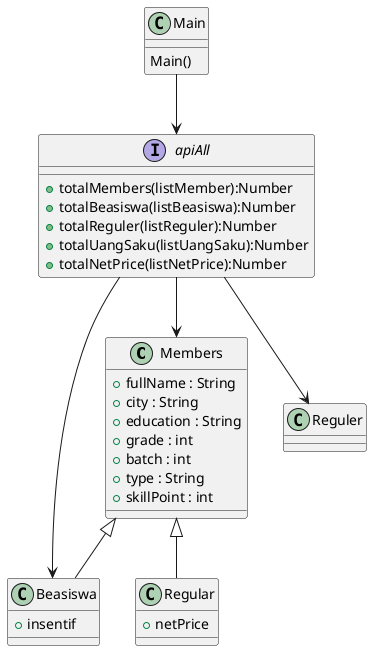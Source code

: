 @startuml classdiagram-Program

class Members{
    +fullName : String
    +city : String
    +education : String
    +grade : int
    +batch : int
    +type : String
    +skillPoint : int

    

    ' +info():String
}
class Beasiswa extends Members {
    +insentif
    ' +totalBeasiswa()
}

class Regular extends Members{
    +netPrice
    ' +totalRegular()
}

class Main {
    Main()
}

interface apiAll{
    +totalMembers(listMember):Number
    +totalBeasiswa(listBeasiswa):Number
    +totalReguler(listReguler):Number
    +totalUangSaku(listUangSaku):Number
    +totalNetPrice(listNetPrice):Number
}

Main --> apiAll
apiAll --> Members
apiAll --> Beasiswa
apiAll --> Reguler



@enduml